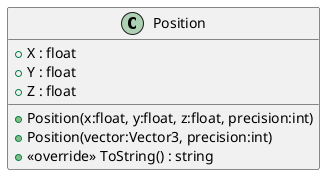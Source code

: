 @startuml
class Position {
    + X : float
    + Y : float
    + Z : float
    + Position(x:float, y:float, z:float, precision:int)
    + Position(vector:Vector3, precision:int)
    + <<override>> ToString() : string
}
@enduml
